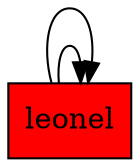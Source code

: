 digraph g{
rankdir=LR
<lista_circular_usuarios.Nodo instance at 0x10c4b8b48>[label = leonel shape =box, style=filled, fillcolor=red] 
<lista_circular_usuarios.Nodo instance at 0x10c4b8b48>-><lista_circular_usuarios.Nodo instance at 0x10c4b8b48><lista_circular_usuarios.Nodo instance at 0x10c4b8b48>-><lista_circular_usuarios.Nodo instance at 0x10c4b8b48>}
